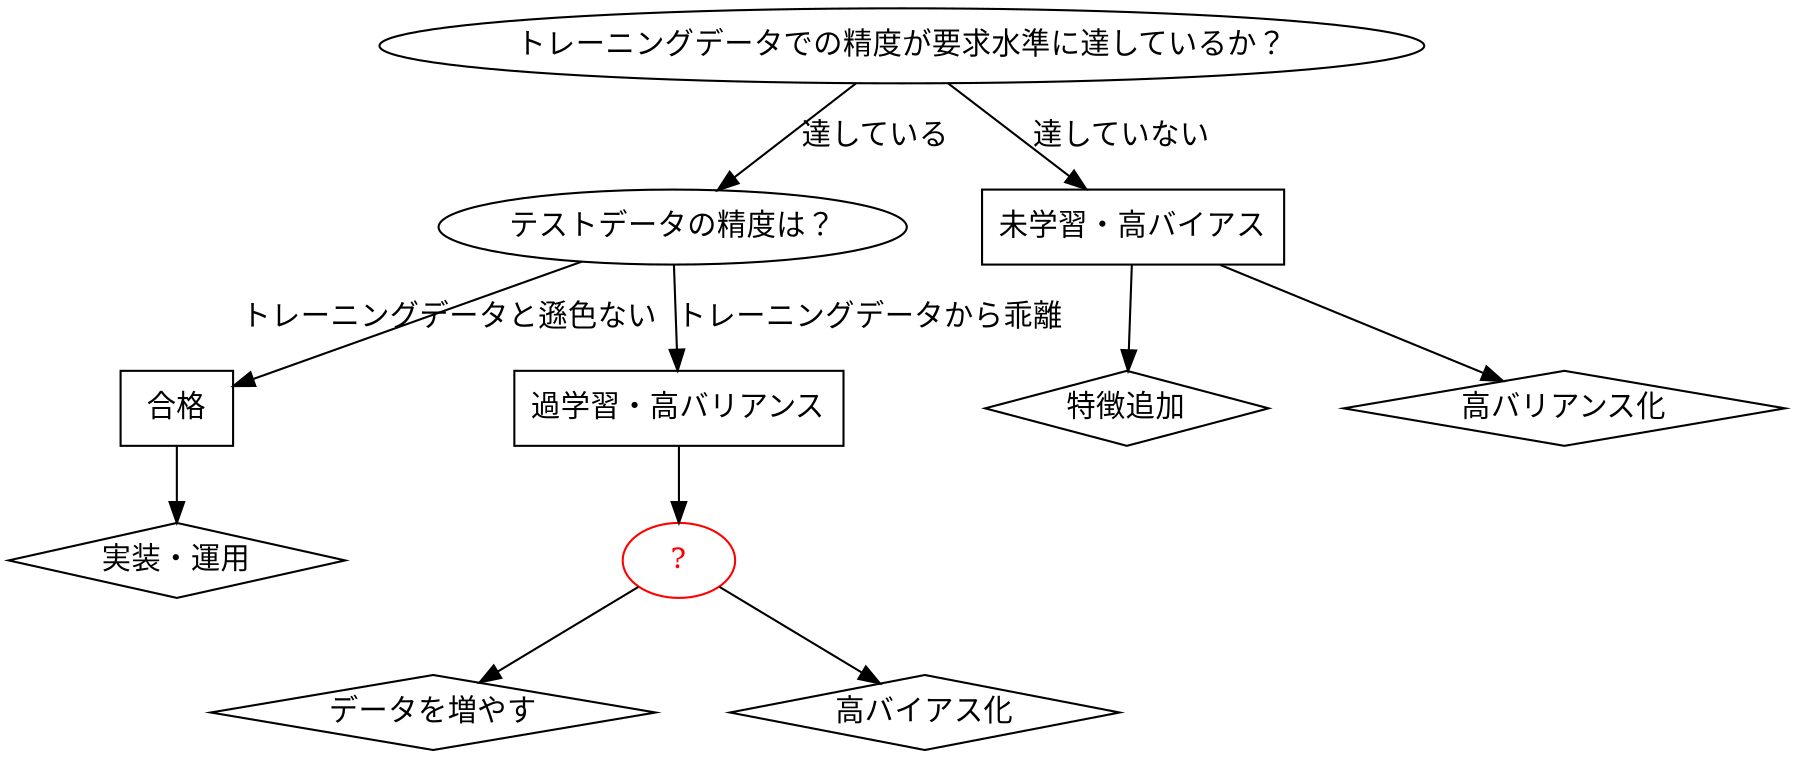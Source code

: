 digraph {
    graph [
        rankdir = TB
        splines = false
        nodesep = 0.5
        ranksep = 0.5
    ]

    node1 [
        label = "トレーニングデータでの精度が要求水準に達しているか？"
    ]
    node21 [
        label = "テストデータの精度は？"
    ]
    node22 [
        shape = box
        label = "未学習・高バイアス"
    ]
    node211 [
        shape = box
        label = "合格"
    ]
    node212 [
        shape = box
        label = "過学習・高バリアンス"
    ]
    node221 [
        shape = diamond
        label = "特徴追加"
    ]
    node222 [
        shape = diamond
        label = "高バリアンス化"
    ]
    node2111 [
        shape = diamond
        label = "実装・運用"
    ]
    node2121 [
        color = red
        fontcolor = red
        label = "?"
    ]
    node21211 [
        shape = diamond
        label = "データを増やす"
    ]
    node21212 [
        shape = diamond
        label = "高バイアス化"
    ]
    node1 -> node21 [
        label = "達している"
    ]
    node1 -> node22 [
        label = "達していない"
    ]
    node21 -> node211 [
        label = "トレーニングデータと遜色ない"
    ]
    node21 -> node212 [
        label = "トレーニングデータから乖離"
    ]
    node22 -> node221
    node22 -> node222
    node211 -> node2111
    node212 -> node2121
    node2121 -> node21211
    node2121 -> node21212
}